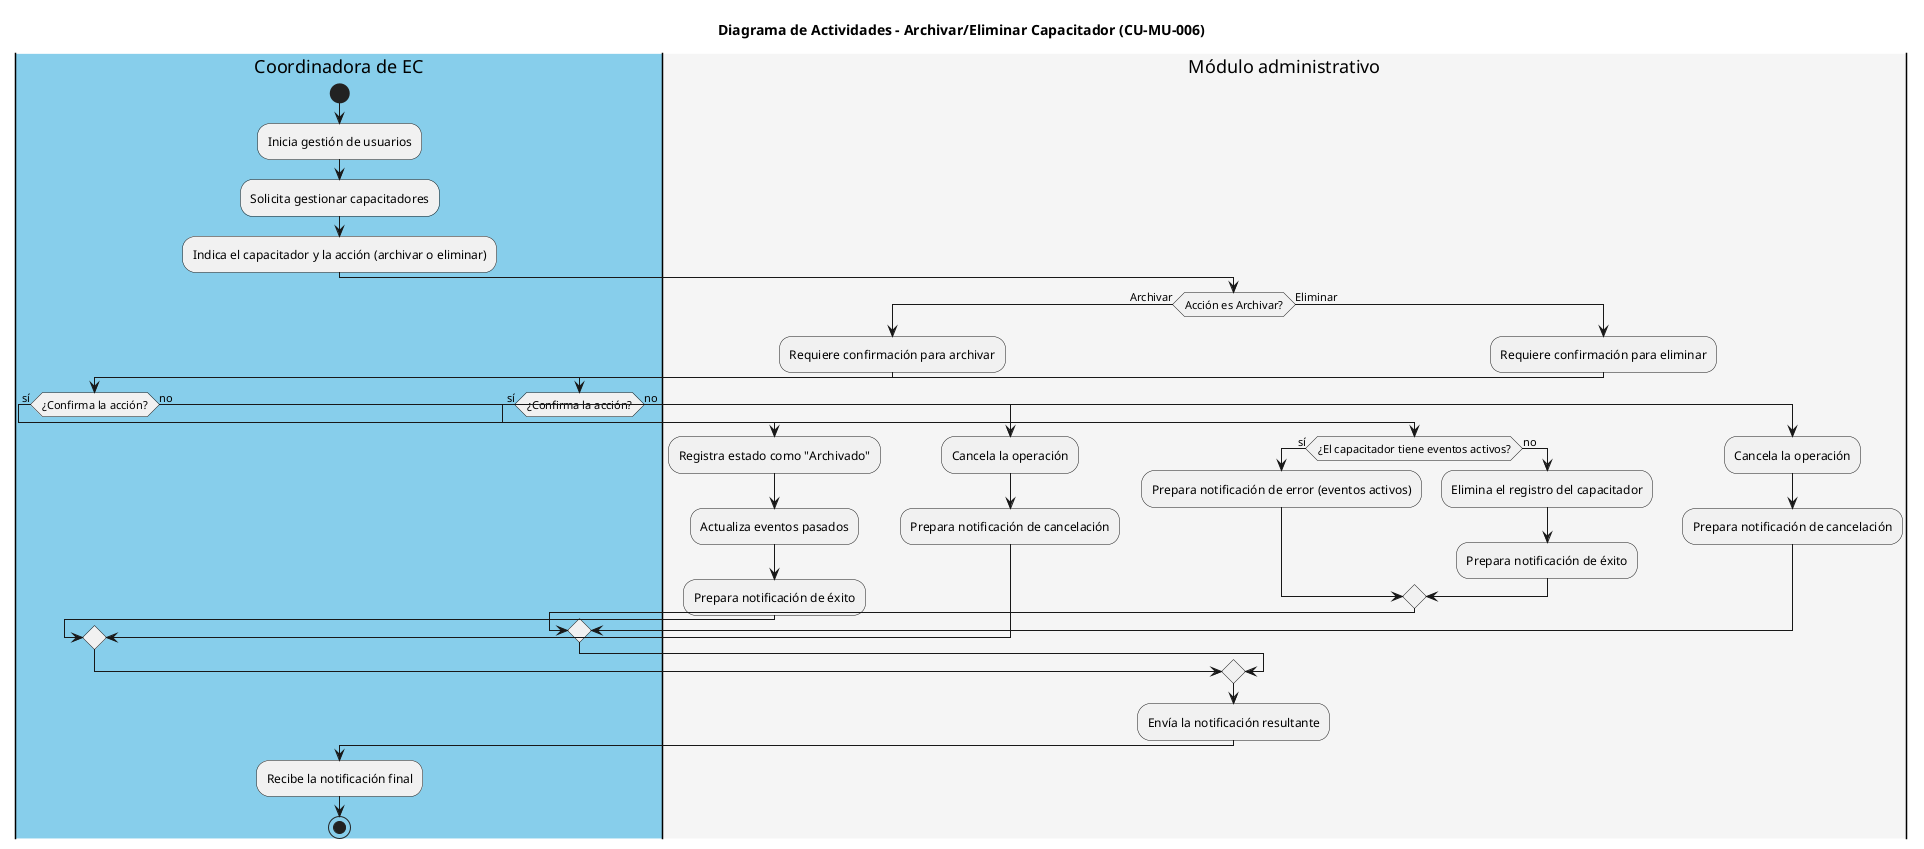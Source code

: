 @startuml
title Diagrama de Actividades - Archivar/Eliminar Capacitador (CU-MU-006)

|#skyblue|Coordinadora de EC|
start
:Inicia gestión de usuarios;
:Solicita gestionar capacitadores;
:Indica el capacitador y la acción (archivar o eliminar);

|#whitesmoke|Módulo administrativo|
if (Acción es Archivar?) then (Archivar)
    :Requiere confirmación para archivar;
    |#skyblue|Coordinadora de EC|
    if (¿Confirma la acción?) then (sí)
        |#whitesmoke|Módulo administrativo|
        :Registra estado como "Archivado";
        :Actualiza eventos pasados;
        :Prepara notificación de éxito;
    else (no)
        |#whitesmoke|Módulo administrativo|
        :Cancela la operación;
        :Prepara notificación de cancelación;
    endif
else (Eliminar)
    :Requiere confirmación para eliminar;
    |#skyblue|Coordinadora de EC|
    if (¿Confirma la acción?) then (sí)
        |#whitesmoke|Módulo administrativo|
        if (¿El capacitador tiene eventos activos?) then (sí)
            :Prepara notificación de error (eventos activos);
        else (no)
            :Elimina el registro del capacitador;
            :Prepara notificación de éxito;
        endif
    else (no)
        |#whitesmoke|Módulo administrativo|
        :Cancela la operación;
        :Prepara notificación de cancelación;
    endif
endif

|#whitesmoke|Módulo administrativo|
:Envía la notificación resultante;

|#skyblue|Coordinadora de EC|
:Recibe la notificación final;
stop
@enduml

